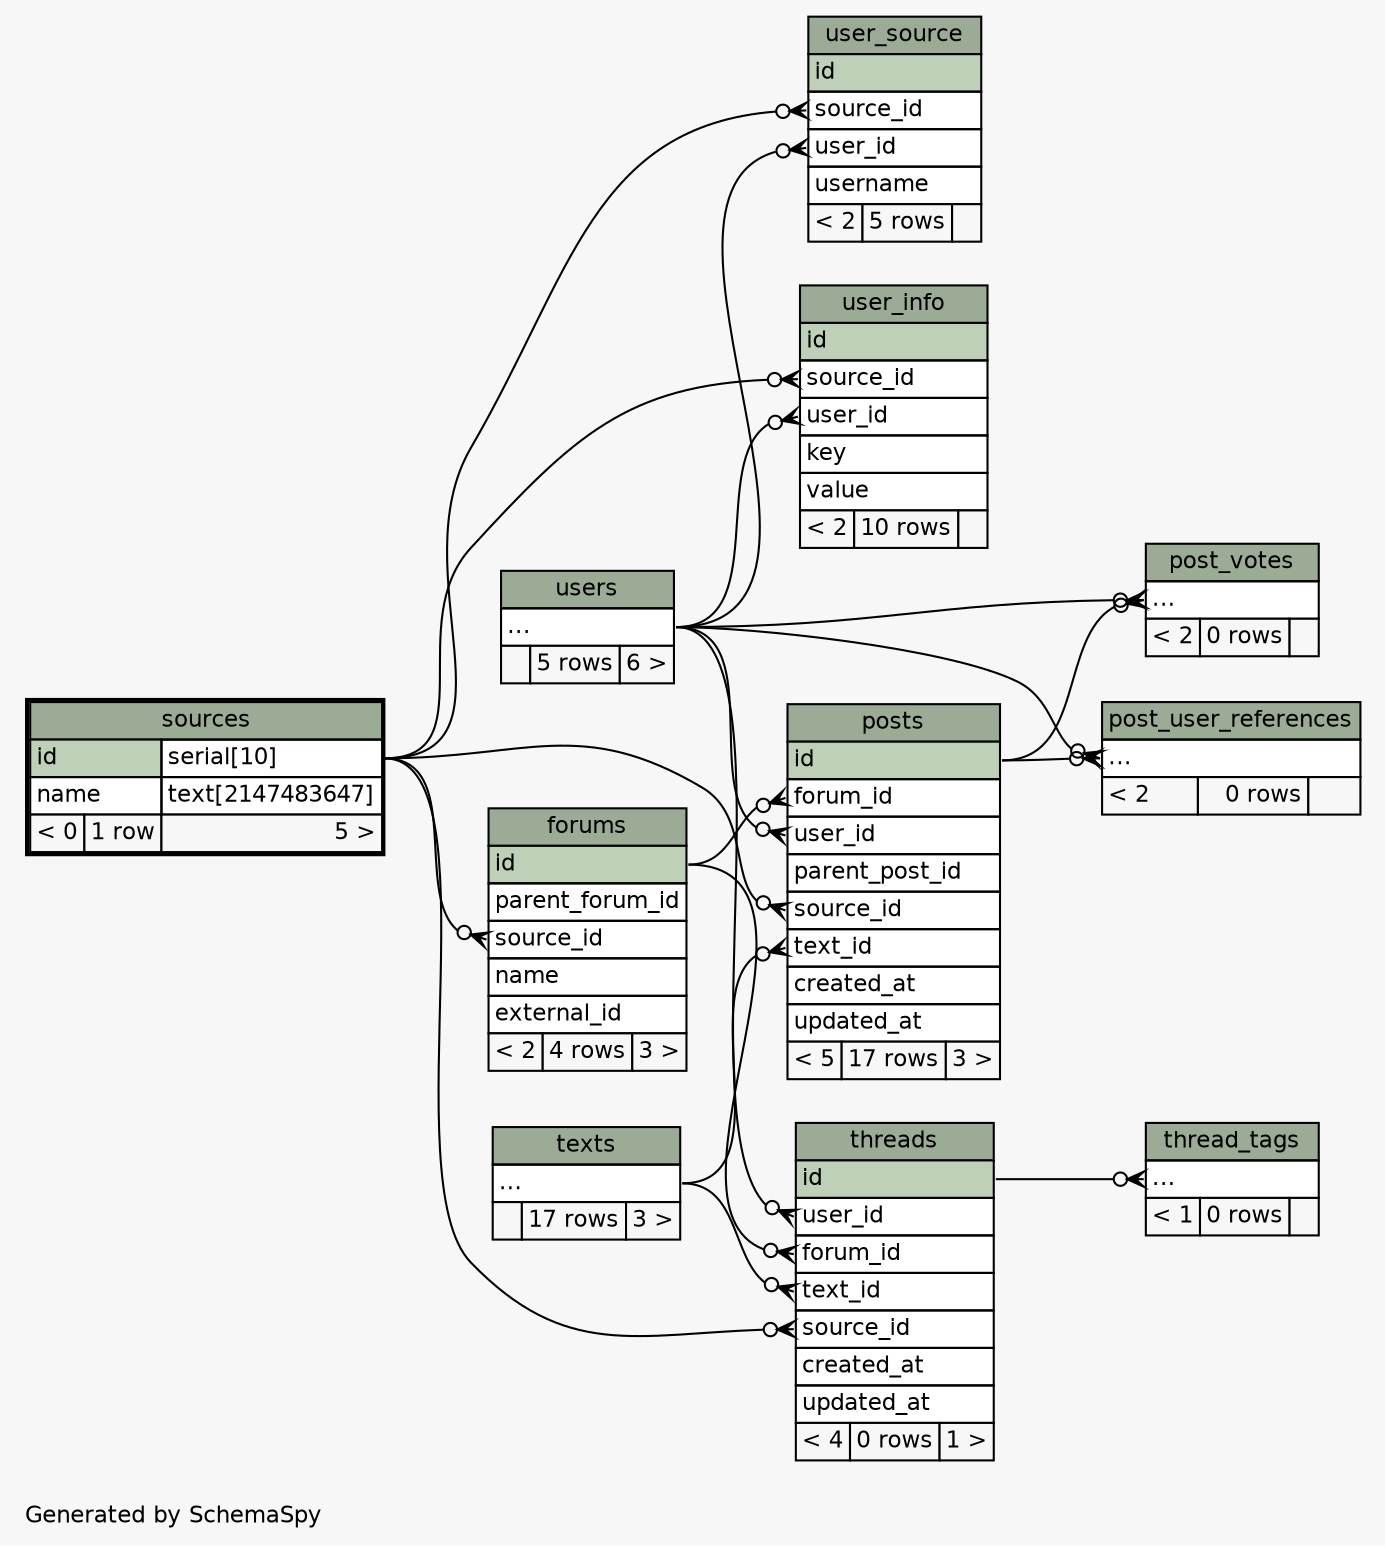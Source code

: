 // dot 2.32.0 on Mac OS X 10.8.5
// SchemaSpy rev 590
digraph "twoDegreesRelationshipsDiagram" {
  graph [
    rankdir="RL"
    bgcolor="#f7f7f7"
    label="\nGenerated by SchemaSpy"
    labeljust="l"
    nodesep="0.18"
    ranksep="0.46"
    fontname="Helvetica"
    fontsize="11"
  ];
  node [
    fontname="Helvetica"
    fontsize="11"
    shape="plaintext"
  ];
  edge [
    arrowsize="0.8"
  ];
  "forums":"source_id":w -> "sources":"id.type":e [arrowhead=none dir=back arrowtail=crowodot];
  "post_user_references":"elipses":w -> "posts":"id":e [arrowhead=none dir=back arrowtail=crowodot];
  "post_user_references":"elipses":w -> "users":"elipses":e [arrowhead=none dir=back arrowtail=crowodot];
  "post_votes":"elipses":w -> "posts":"id":e [arrowhead=none dir=back arrowtail=crowodot];
  "post_votes":"elipses":w -> "users":"elipses":e [arrowhead=none dir=back arrowtail=crowodot];
  "posts":"forum_id":w -> "forums":"id":e [arrowhead=none dir=back arrowtail=crowodot];
  "posts":"source_id":w -> "sources":"id.type":e [arrowhead=none dir=back arrowtail=crowodot];
  "posts":"text_id":w -> "texts":"elipses":e [arrowhead=none dir=back arrowtail=crowodot];
  "posts":"user_id":w -> "users":"elipses":e [arrowhead=none dir=back arrowtail=crowodot];
  "thread_tags":"elipses":w -> "threads":"id":e [arrowhead=none dir=back arrowtail=crowodot];
  "threads":"forum_id":w -> "forums":"id":e [arrowhead=none dir=back arrowtail=crowodot];
  "threads":"source_id":w -> "sources":"id.type":e [arrowhead=none dir=back arrowtail=crowodot];
  "threads":"text_id":w -> "texts":"elipses":e [arrowhead=none dir=back arrowtail=crowodot];
  "threads":"user_id":w -> "users":"elipses":e [arrowhead=none dir=back arrowtail=crowodot];
  "user_info":"source_id":w -> "sources":"id.type":e [arrowhead=none dir=back arrowtail=crowodot];
  "user_info":"user_id":w -> "users":"elipses":e [arrowhead=none dir=back arrowtail=crowodot];
  "user_source":"source_id":w -> "sources":"id.type":e [arrowhead=none dir=back arrowtail=crowodot];
  "user_source":"user_id":w -> "users":"elipses":e [arrowhead=none dir=back arrowtail=crowodot];
  "forums" [
    label=<
    <TABLE BORDER="0" CELLBORDER="1" CELLSPACING="0" BGCOLOR="#ffffff">
      <TR><TD COLSPAN="3" BGCOLOR="#9bab96" ALIGN="CENTER">forums</TD></TR>
      <TR><TD PORT="id" COLSPAN="3" BGCOLOR="#bed1b8" ALIGN="LEFT">id</TD></TR>
      <TR><TD PORT="parent_forum_id" COLSPAN="3" ALIGN="LEFT">parent_forum_id</TD></TR>
      <TR><TD PORT="source_id" COLSPAN="3" ALIGN="LEFT">source_id</TD></TR>
      <TR><TD PORT="name" COLSPAN="3" ALIGN="LEFT">name</TD></TR>
      <TR><TD PORT="external_id" COLSPAN="3" ALIGN="LEFT">external_id</TD></TR>
      <TR><TD ALIGN="LEFT" BGCOLOR="#f7f7f7">&lt; 2</TD><TD ALIGN="RIGHT" BGCOLOR="#f7f7f7">4 rows</TD><TD ALIGN="RIGHT" BGCOLOR="#f7f7f7">3 &gt;</TD></TR>
    </TABLE>>
    URL="forums.html"
    tooltip="forums"
  ];
  "post_user_references" [
    label=<
    <TABLE BORDER="0" CELLBORDER="1" CELLSPACING="0" BGCOLOR="#ffffff">
      <TR><TD COLSPAN="3" BGCOLOR="#9bab96" ALIGN="CENTER">post_user_references</TD></TR>
      <TR><TD PORT="elipses" COLSPAN="3" ALIGN="LEFT">...</TD></TR>
      <TR><TD ALIGN="LEFT" BGCOLOR="#f7f7f7">&lt; 2</TD><TD ALIGN="RIGHT" BGCOLOR="#f7f7f7">0 rows</TD><TD ALIGN="RIGHT" BGCOLOR="#f7f7f7">  </TD></TR>
    </TABLE>>
    URL="post_user_references.html"
    tooltip="post_user_references"
  ];
  "post_votes" [
    label=<
    <TABLE BORDER="0" CELLBORDER="1" CELLSPACING="0" BGCOLOR="#ffffff">
      <TR><TD COLSPAN="3" BGCOLOR="#9bab96" ALIGN="CENTER">post_votes</TD></TR>
      <TR><TD PORT="elipses" COLSPAN="3" ALIGN="LEFT">...</TD></TR>
      <TR><TD ALIGN="LEFT" BGCOLOR="#f7f7f7">&lt; 2</TD><TD ALIGN="RIGHT" BGCOLOR="#f7f7f7">0 rows</TD><TD ALIGN="RIGHT" BGCOLOR="#f7f7f7">  </TD></TR>
    </TABLE>>
    URL="post_votes.html"
    tooltip="post_votes"
  ];
  "posts" [
    label=<
    <TABLE BORDER="0" CELLBORDER="1" CELLSPACING="0" BGCOLOR="#ffffff">
      <TR><TD COLSPAN="3" BGCOLOR="#9bab96" ALIGN="CENTER">posts</TD></TR>
      <TR><TD PORT="id" COLSPAN="3" BGCOLOR="#bed1b8" ALIGN="LEFT">id</TD></TR>
      <TR><TD PORT="forum_id" COLSPAN="3" ALIGN="LEFT">forum_id</TD></TR>
      <TR><TD PORT="user_id" COLSPAN="3" ALIGN="LEFT">user_id</TD></TR>
      <TR><TD PORT="parent_post_id" COLSPAN="3" ALIGN="LEFT">parent_post_id</TD></TR>
      <TR><TD PORT="source_id" COLSPAN="3" ALIGN="LEFT">source_id</TD></TR>
      <TR><TD PORT="text_id" COLSPAN="3" ALIGN="LEFT">text_id</TD></TR>
      <TR><TD PORT="created_at" COLSPAN="3" ALIGN="LEFT">created_at</TD></TR>
      <TR><TD PORT="updated_at" COLSPAN="3" ALIGN="LEFT">updated_at</TD></TR>
      <TR><TD ALIGN="LEFT" BGCOLOR="#f7f7f7">&lt; 5</TD><TD ALIGN="RIGHT" BGCOLOR="#f7f7f7">17 rows</TD><TD ALIGN="RIGHT" BGCOLOR="#f7f7f7">3 &gt;</TD></TR>
    </TABLE>>
    URL="posts.html"
    tooltip="posts"
  ];
  "sources" [
    label=<
    <TABLE BORDER="2" CELLBORDER="1" CELLSPACING="0" BGCOLOR="#ffffff">
      <TR><TD COLSPAN="3" BGCOLOR="#9bab96" ALIGN="CENTER">sources</TD></TR>
      <TR><TD PORT="id" COLSPAN="2" BGCOLOR="#bed1b8" ALIGN="LEFT">id</TD><TD PORT="id.type" ALIGN="LEFT">serial[10]</TD></TR>
      <TR><TD PORT="name" COLSPAN="2" ALIGN="LEFT">name</TD><TD PORT="name.type" ALIGN="LEFT">text[2147483647]</TD></TR>
      <TR><TD ALIGN="LEFT" BGCOLOR="#f7f7f7">&lt; 0</TD><TD ALIGN="RIGHT" BGCOLOR="#f7f7f7">1 row</TD><TD ALIGN="RIGHT" BGCOLOR="#f7f7f7">5 &gt;</TD></TR>
    </TABLE>>
    URL="sources.html"
    tooltip="sources"
  ];
  "texts" [
    label=<
    <TABLE BORDER="0" CELLBORDER="1" CELLSPACING="0" BGCOLOR="#ffffff">
      <TR><TD COLSPAN="3" BGCOLOR="#9bab96" ALIGN="CENTER">texts</TD></TR>
      <TR><TD PORT="elipses" COLSPAN="3" ALIGN="LEFT">...</TD></TR>
      <TR><TD ALIGN="LEFT" BGCOLOR="#f7f7f7">  </TD><TD ALIGN="RIGHT" BGCOLOR="#f7f7f7">17 rows</TD><TD ALIGN="RIGHT" BGCOLOR="#f7f7f7">3 &gt;</TD></TR>
    </TABLE>>
    URL="texts.html"
    tooltip="texts"
  ];
  "thread_tags" [
    label=<
    <TABLE BORDER="0" CELLBORDER="1" CELLSPACING="0" BGCOLOR="#ffffff">
      <TR><TD COLSPAN="3" BGCOLOR="#9bab96" ALIGN="CENTER">thread_tags</TD></TR>
      <TR><TD PORT="elipses" COLSPAN="3" ALIGN="LEFT">...</TD></TR>
      <TR><TD ALIGN="LEFT" BGCOLOR="#f7f7f7">&lt; 1</TD><TD ALIGN="RIGHT" BGCOLOR="#f7f7f7">0 rows</TD><TD ALIGN="RIGHT" BGCOLOR="#f7f7f7">  </TD></TR>
    </TABLE>>
    URL="thread_tags.html"
    tooltip="thread_tags"
  ];
  "threads" [
    label=<
    <TABLE BORDER="0" CELLBORDER="1" CELLSPACING="0" BGCOLOR="#ffffff">
      <TR><TD COLSPAN="3" BGCOLOR="#9bab96" ALIGN="CENTER">threads</TD></TR>
      <TR><TD PORT="id" COLSPAN="3" BGCOLOR="#bed1b8" ALIGN="LEFT">id</TD></TR>
      <TR><TD PORT="user_id" COLSPAN="3" ALIGN="LEFT">user_id</TD></TR>
      <TR><TD PORT="forum_id" COLSPAN="3" ALIGN="LEFT">forum_id</TD></TR>
      <TR><TD PORT="text_id" COLSPAN="3" ALIGN="LEFT">text_id</TD></TR>
      <TR><TD PORT="source_id" COLSPAN="3" ALIGN="LEFT">source_id</TD></TR>
      <TR><TD PORT="created_at" COLSPAN="3" ALIGN="LEFT">created_at</TD></TR>
      <TR><TD PORT="updated_at" COLSPAN="3" ALIGN="LEFT">updated_at</TD></TR>
      <TR><TD ALIGN="LEFT" BGCOLOR="#f7f7f7">&lt; 4</TD><TD ALIGN="RIGHT" BGCOLOR="#f7f7f7">0 rows</TD><TD ALIGN="RIGHT" BGCOLOR="#f7f7f7">1 &gt;</TD></TR>
    </TABLE>>
    URL="threads.html"
    tooltip="threads"
  ];
  "user_info" [
    label=<
    <TABLE BORDER="0" CELLBORDER="1" CELLSPACING="0" BGCOLOR="#ffffff">
      <TR><TD COLSPAN="3" BGCOLOR="#9bab96" ALIGN="CENTER">user_info</TD></TR>
      <TR><TD PORT="id" COLSPAN="3" BGCOLOR="#bed1b8" ALIGN="LEFT">id</TD></TR>
      <TR><TD PORT="source_id" COLSPAN="3" ALIGN="LEFT">source_id</TD></TR>
      <TR><TD PORT="user_id" COLSPAN="3" ALIGN="LEFT">user_id</TD></TR>
      <TR><TD PORT="key" COLSPAN="3" ALIGN="LEFT">key</TD></TR>
      <TR><TD PORT="value" COLSPAN="3" ALIGN="LEFT">value</TD></TR>
      <TR><TD ALIGN="LEFT" BGCOLOR="#f7f7f7">&lt; 2</TD><TD ALIGN="RIGHT" BGCOLOR="#f7f7f7">10 rows</TD><TD ALIGN="RIGHT" BGCOLOR="#f7f7f7">  </TD></TR>
    </TABLE>>
    URL="user_info.html"
    tooltip="user_info"
  ];
  "user_source" [
    label=<
    <TABLE BORDER="0" CELLBORDER="1" CELLSPACING="0" BGCOLOR="#ffffff">
      <TR><TD COLSPAN="3" BGCOLOR="#9bab96" ALIGN="CENTER">user_source</TD></TR>
      <TR><TD PORT="id" COLSPAN="3" BGCOLOR="#bed1b8" ALIGN="LEFT">id</TD></TR>
      <TR><TD PORT="source_id" COLSPAN="3" ALIGN="LEFT">source_id</TD></TR>
      <TR><TD PORT="user_id" COLSPAN="3" ALIGN="LEFT">user_id</TD></TR>
      <TR><TD PORT="username" COLSPAN="3" ALIGN="LEFT">username</TD></TR>
      <TR><TD ALIGN="LEFT" BGCOLOR="#f7f7f7">&lt; 2</TD><TD ALIGN="RIGHT" BGCOLOR="#f7f7f7">5 rows</TD><TD ALIGN="RIGHT" BGCOLOR="#f7f7f7">  </TD></TR>
    </TABLE>>
    URL="user_source.html"
    tooltip="user_source"
  ];
  "users" [
    label=<
    <TABLE BORDER="0" CELLBORDER="1" CELLSPACING="0" BGCOLOR="#ffffff">
      <TR><TD COLSPAN="3" BGCOLOR="#9bab96" ALIGN="CENTER">users</TD></TR>
      <TR><TD PORT="elipses" COLSPAN="3" ALIGN="LEFT">...</TD></TR>
      <TR><TD ALIGN="LEFT" BGCOLOR="#f7f7f7">  </TD><TD ALIGN="RIGHT" BGCOLOR="#f7f7f7">5 rows</TD><TD ALIGN="RIGHT" BGCOLOR="#f7f7f7">6 &gt;</TD></TR>
    </TABLE>>
    URL="users.html"
    tooltip="users"
  ];
}
